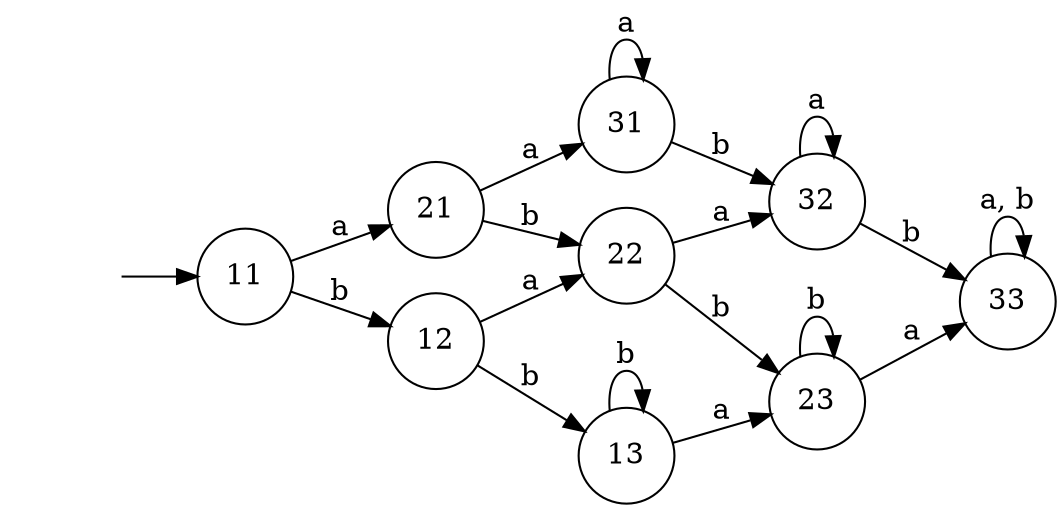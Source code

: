 digraph {
  rankdir=LR;
  node [shape = none, label=""]; 9;
  node [shape = circle, label="11"]; 0;
  node [shape = circle, label="21"]; 1;
  node [shape = circle, label="12"]; 2;
  node [shape = circle, label="31"]; 3;
  node [shape = circle, label="22"]; 4;
  node [shape = circle, label="32"]; 5;
  node [shape = circle, label="13"]; 6;
  node [shape = circle, label="23"]; 7;
  node [shape = circle, label="33"]; 8;
  9 -> 0 [label=""]
  0 -> 1 [label = "a"];
  0 -> 2 [label = "b"];
  1 -> 3 [label = "a"];
  1 -> 4 [label = "b"];
  3 -> 5 [label = "b"];
  4 -> 5 [label = "a"];
  4 -> 7 [label = "b"];
  2 -> 4 [label = "a"];
  2 -> 6 [label = "b"];
  6 -> 7 [label = "a"];
  7 -> 8 [label = "a"];
  5 -> 8 [label = "b"];
  6 -> 6 [label = "b"];
  7 -> 7 [label = "b"];
  3 -> 3 [label = "a"];
  5 -> 5 [label = "a"];
  8 -> 8 [label = "a, b"];
}
